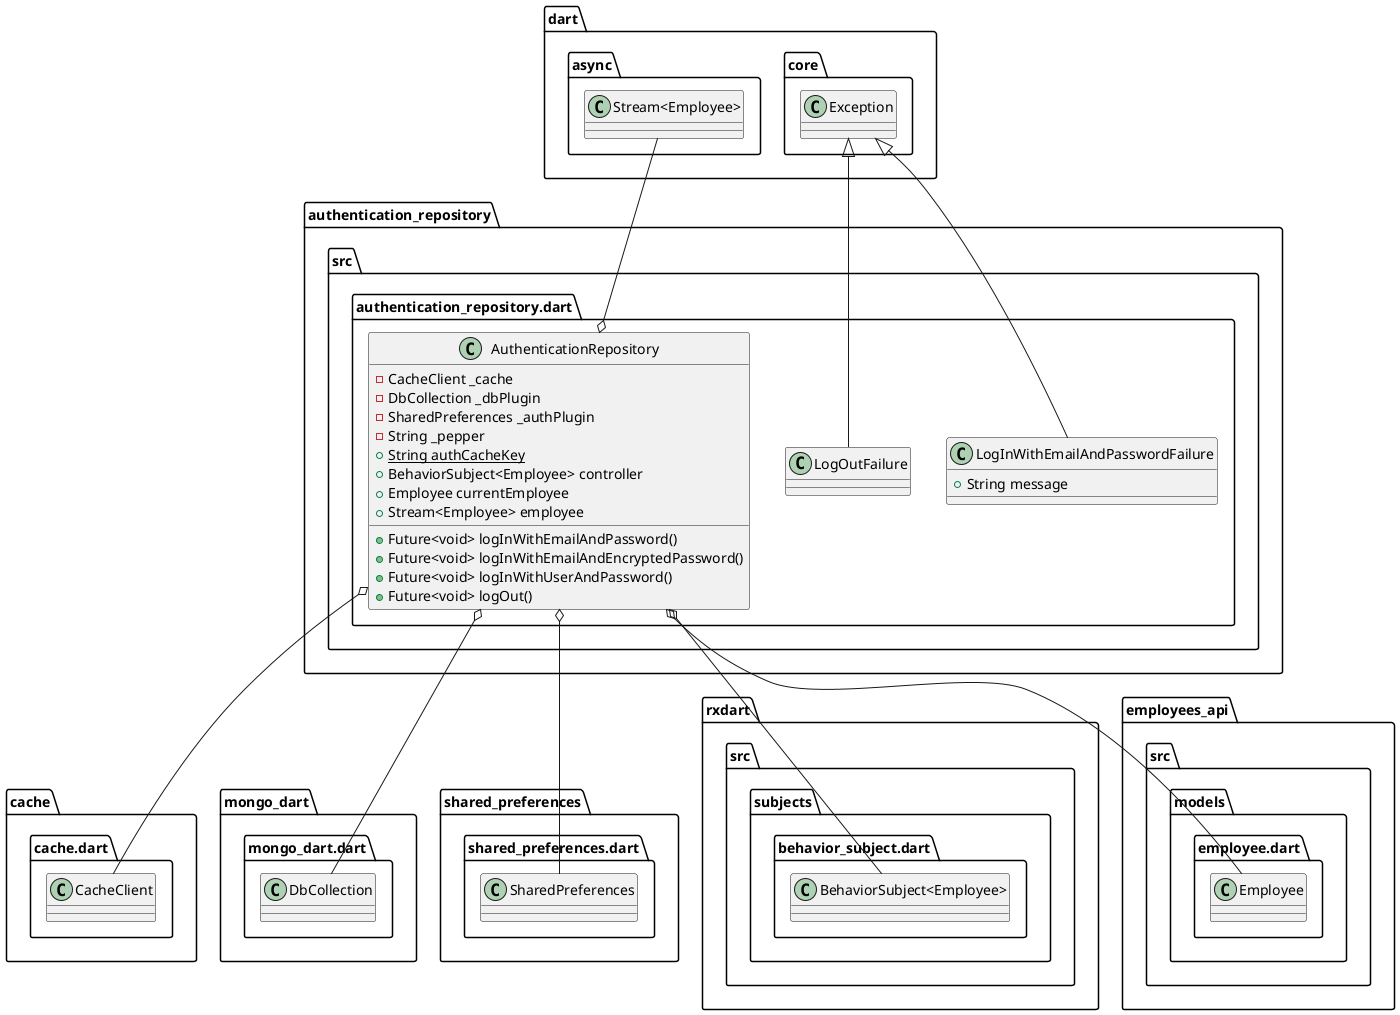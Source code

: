 @startuml
set namespaceSeparator ::

class "authentication_repository::src::authentication_repository.dart::LogInWithEmailAndPasswordFailure" {
  +String message
}

"dart::core::Exception" <|-- "authentication_repository::src::authentication_repository.dart::LogInWithEmailAndPasswordFailure"

class "authentication_repository::src::authentication_repository.dart::LogOutFailure" {
}

"dart::core::Exception" <|-- "authentication_repository::src::authentication_repository.dart::LogOutFailure"

class "authentication_repository::src::authentication_repository.dart::AuthenticationRepository" {
  -CacheClient _cache
  -DbCollection _dbPlugin
  -SharedPreferences _authPlugin
  -String _pepper
  {static} +String authCacheKey
  +BehaviorSubject<Employee> controller
  +Employee currentEmployee
  +Stream<Employee> employee
  +Future<void> logInWithEmailAndPassword()
  +Future<void> logInWithEmailAndEncryptedPassword()
  +Future<void> logInWithUserAndPassword()
  +Future<void> logOut()
}

"authentication_repository::src::authentication_repository.dart::AuthenticationRepository" o-- "cache::cache.dart::CacheClient"
"authentication_repository::src::authentication_repository.dart::AuthenticationRepository" o-- "mongo_dart::mongo_dart.dart::DbCollection"
"authentication_repository::src::authentication_repository.dart::AuthenticationRepository" o-- "shared_preferences::shared_preferences.dart::SharedPreferences"
"authentication_repository::src::authentication_repository.dart::AuthenticationRepository" o-- "rxdart::src::subjects::behavior_subject.dart::BehaviorSubject<Employee>"
"authentication_repository::src::authentication_repository.dart::AuthenticationRepository" o-- "employees_api::src::models::employee.dart::Employee"
"authentication_repository::src::authentication_repository.dart::AuthenticationRepository" o-- "dart::async::Stream<Employee>"


@enduml